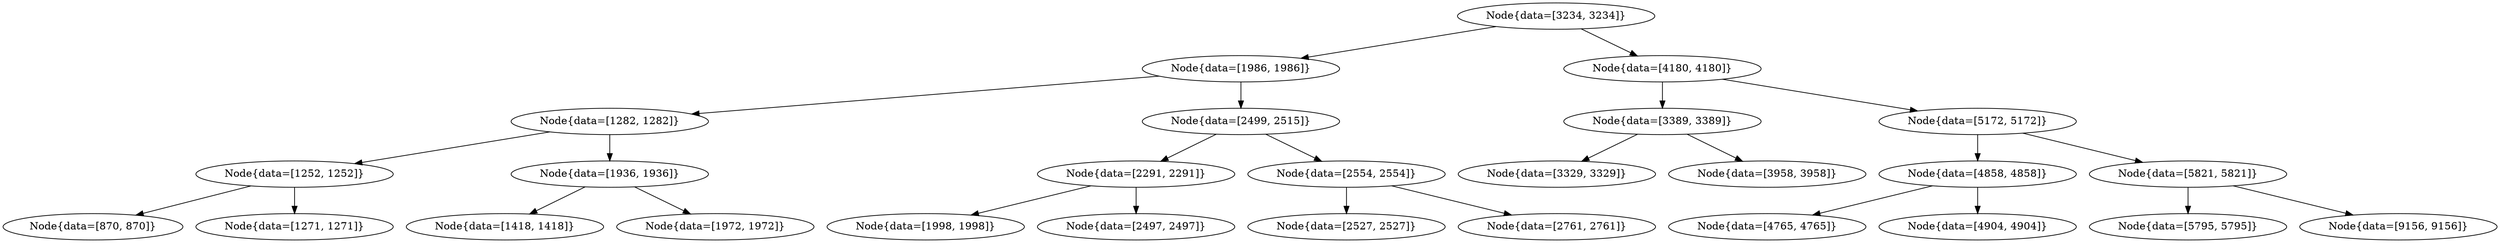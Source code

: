 digraph G{
1900806101 [label="Node{data=[3234, 3234]}"]
1900806101 -> 1791604331
1791604331 [label="Node{data=[1986, 1986]}"]
1791604331 -> 1150413547
1150413547 [label="Node{data=[1282, 1282]}"]
1150413547 -> 1898324000
1898324000 [label="Node{data=[1252, 1252]}"]
1898324000 -> 1597889670
1597889670 [label="Node{data=[870, 870]}"]
1898324000 -> 2027963364
2027963364 [label="Node{data=[1271, 1271]}"]
1150413547 -> 862791841
862791841 [label="Node{data=[1936, 1936]}"]
862791841 -> 1938438604
1938438604 [label="Node{data=[1418, 1418]}"]
862791841 -> 1122108119
1122108119 [label="Node{data=[1972, 1972]}"]
1791604331 -> 954697228
954697228 [label="Node{data=[2499, 2515]}"]
954697228 -> 1645578641
1645578641 [label="Node{data=[2291, 2291]}"]
1645578641 -> 1081313350
1081313350 [label="Node{data=[1998, 1998]}"]
1645578641 -> 307617317
307617317 [label="Node{data=[2497, 2497]}"]
954697228 -> 377941381
377941381 [label="Node{data=[2554, 2554]}"]
377941381 -> 1485944773
1485944773 [label="Node{data=[2527, 2527]}"]
377941381 -> 83637545
83637545 [label="Node{data=[2761, 2761]}"]
1900806101 -> 954492773
954492773 [label="Node{data=[4180, 4180]}"]
954492773 -> 422534969
422534969 [label="Node{data=[3389, 3389]}"]
422534969 -> 1289092166
1289092166 [label="Node{data=[3329, 3329]}"]
422534969 -> 694541704
694541704 [label="Node{data=[3958, 3958]}"]
954492773 -> 841046158
841046158 [label="Node{data=[5172, 5172]}"]
841046158 -> 1360273252
1360273252 [label="Node{data=[4858, 4858]}"]
1360273252 -> 851508940
851508940 [label="Node{data=[4765, 4765]}"]
1360273252 -> 902753409
902753409 [label="Node{data=[4904, 4904]}"]
841046158 -> 219363230
219363230 [label="Node{data=[5821, 5821]}"]
219363230 -> 2089678439
2089678439 [label="Node{data=[5795, 5795]}"]
219363230 -> 1234059684
1234059684 [label="Node{data=[9156, 9156]}"]
}